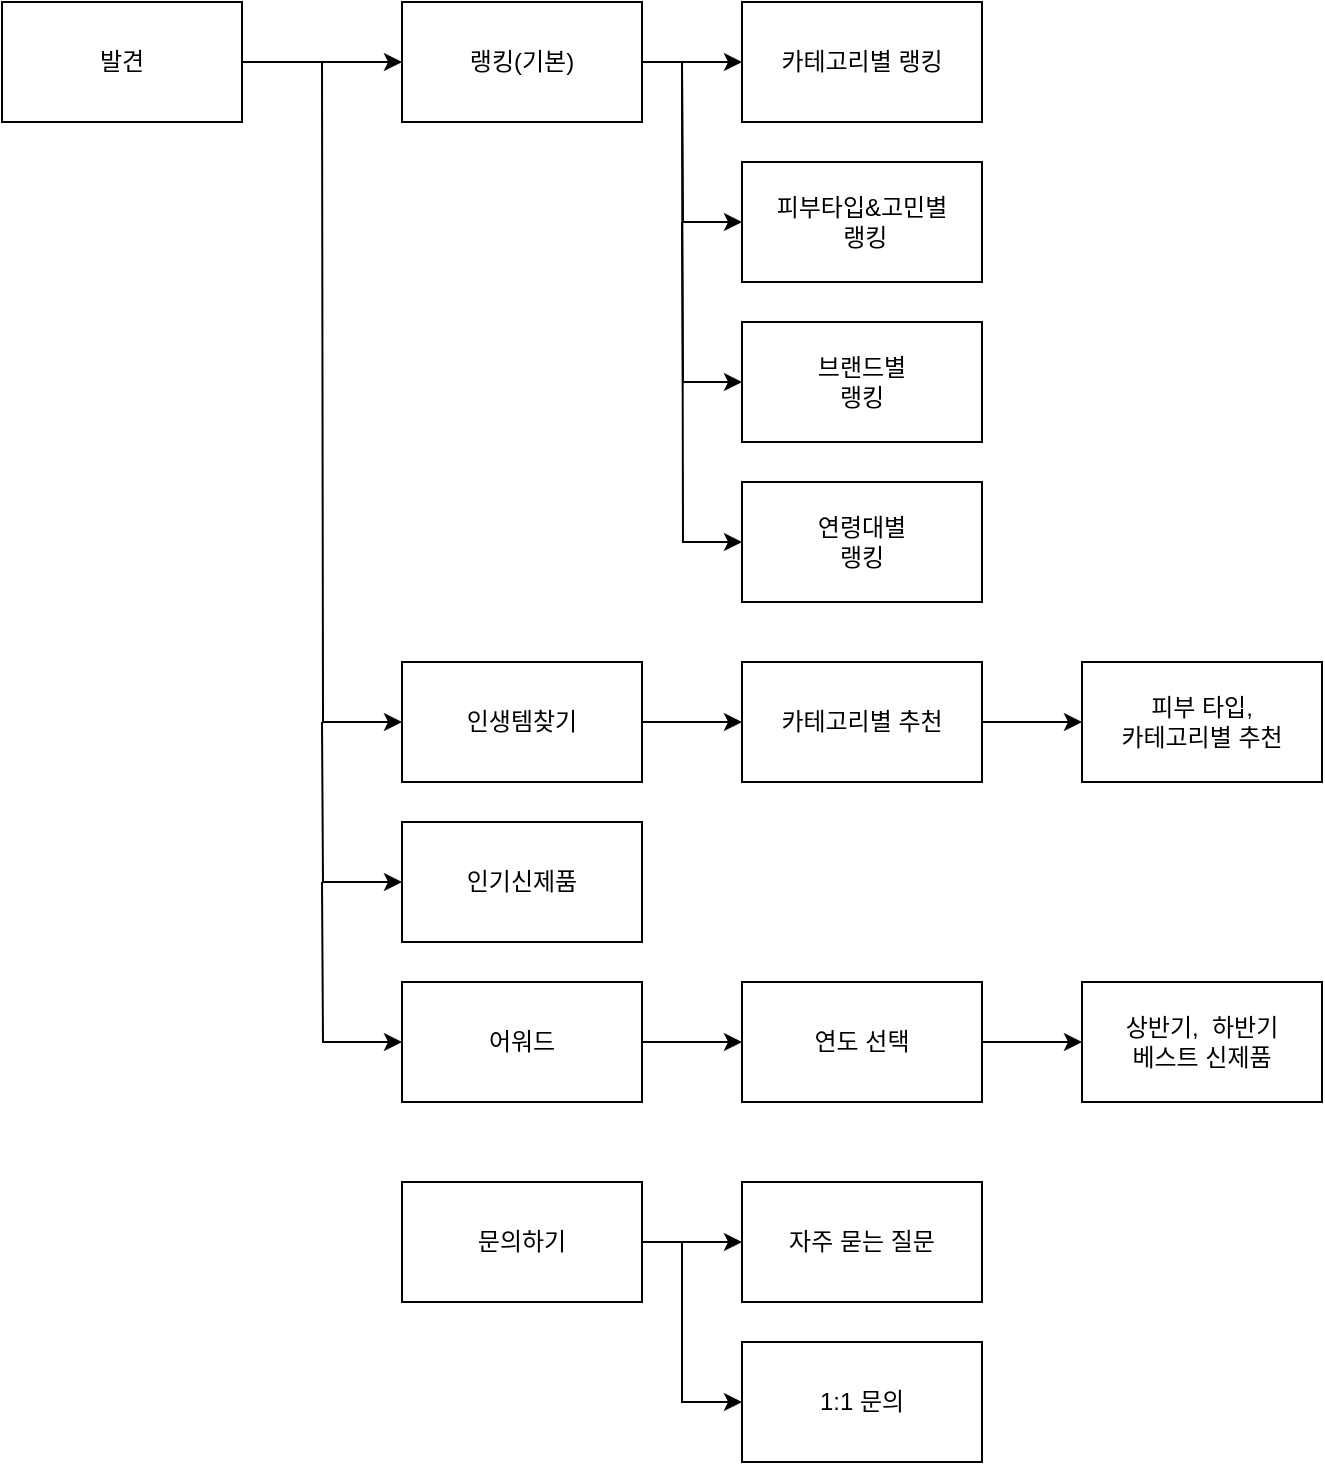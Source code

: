 <mxfile version="15.7.0" type="github"><diagram id="65SI7isC7bXJEZjfc8me" name="Page-1"><mxGraphModel dx="1422" dy="762" grid="1" gridSize="10" guides="1" tooltips="1" connect="1" arrows="1" fold="1" page="1" pageScale="1" pageWidth="850" pageHeight="1100" math="0" shadow="0"><root><mxCell id="0"/><mxCell id="1" parent="0"/><mxCell id="bNgL-ltM5u0S7NOTKJ_u-4" value="" style="edgeStyle=orthogonalEdgeStyle;rounded=0;orthogonalLoop=1;jettySize=auto;html=1;" edge="1" parent="1" source="bNgL-ltM5u0S7NOTKJ_u-1" target="bNgL-ltM5u0S7NOTKJ_u-3"><mxGeometry relative="1" as="geometry"/></mxCell><mxCell id="bNgL-ltM5u0S7NOTKJ_u-1" value="발견" style="rounded=0;whiteSpace=wrap;html=1;" vertex="1" parent="1"><mxGeometry x="40" y="40" width="120" height="60" as="geometry"/></mxCell><mxCell id="bNgL-ltM5u0S7NOTKJ_u-3" value="랭킹(기본)" style="rounded=0;whiteSpace=wrap;html=1;" vertex="1" parent="1"><mxGeometry x="240" y="40" width="120" height="60" as="geometry"/></mxCell><mxCell id="bNgL-ltM5u0S7NOTKJ_u-8" style="edgeStyle=orthogonalEdgeStyle;rounded=0;orthogonalLoop=1;jettySize=auto;html=1;exitX=0;exitY=0.5;exitDx=0;exitDy=0;endArrow=none;endFill=0;startArrow=classic;startFill=1;" edge="1" parent="1" source="bNgL-ltM5u0S7NOTKJ_u-5"><mxGeometry relative="1" as="geometry"><mxPoint x="200" y="70" as="targetPoint"/></mxGeometry></mxCell><mxCell id="bNgL-ltM5u0S7NOTKJ_u-37" value="" style="edgeStyle=orthogonalEdgeStyle;rounded=0;orthogonalLoop=1;jettySize=auto;html=1;startArrow=none;startFill=0;endArrow=classic;endFill=1;" edge="1" parent="1" source="bNgL-ltM5u0S7NOTKJ_u-5" target="bNgL-ltM5u0S7NOTKJ_u-36"><mxGeometry relative="1" as="geometry"/></mxCell><mxCell id="bNgL-ltM5u0S7NOTKJ_u-5" value="인생템찾기" style="rounded=0;whiteSpace=wrap;html=1;" vertex="1" parent="1"><mxGeometry x="240" y="370" width="120" height="60" as="geometry"/></mxCell><mxCell id="bNgL-ltM5u0S7NOTKJ_u-10" style="edgeStyle=orthogonalEdgeStyle;rounded=0;orthogonalLoop=1;jettySize=auto;html=1;exitX=0;exitY=0.5;exitDx=0;exitDy=0;startArrow=classic;startFill=1;endArrow=none;endFill=0;" edge="1" parent="1" source="bNgL-ltM5u0S7NOTKJ_u-9"><mxGeometry relative="1" as="geometry"><mxPoint x="200" y="400" as="targetPoint"/></mxGeometry></mxCell><mxCell id="bNgL-ltM5u0S7NOTKJ_u-9" value="인기신제품" style="rounded=0;whiteSpace=wrap;html=1;" vertex="1" parent="1"><mxGeometry x="240" y="450" width="120" height="60" as="geometry"/></mxCell><mxCell id="bNgL-ltM5u0S7NOTKJ_u-14" style="edgeStyle=orthogonalEdgeStyle;rounded=0;orthogonalLoop=1;jettySize=auto;html=1;exitX=0;exitY=0.5;exitDx=0;exitDy=0;startArrow=classic;startFill=1;endArrow=none;endFill=0;" edge="1" parent="1" source="bNgL-ltM5u0S7NOTKJ_u-13"><mxGeometry relative="1" as="geometry"><mxPoint x="200" y="480" as="targetPoint"/></mxGeometry></mxCell><mxCell id="bNgL-ltM5u0S7NOTKJ_u-50" value="" style="edgeStyle=orthogonalEdgeStyle;rounded=0;orthogonalLoop=1;jettySize=auto;html=1;startArrow=none;startFill=0;endArrow=classic;endFill=1;" edge="1" parent="1" source="bNgL-ltM5u0S7NOTKJ_u-13" target="bNgL-ltM5u0S7NOTKJ_u-49"><mxGeometry relative="1" as="geometry"/></mxCell><mxCell id="bNgL-ltM5u0S7NOTKJ_u-13" value="어워드" style="rounded=0;whiteSpace=wrap;html=1;" vertex="1" parent="1"><mxGeometry x="240" y="530" width="120" height="60" as="geometry"/></mxCell><mxCell id="bNgL-ltM5u0S7NOTKJ_u-18" style="edgeStyle=orthogonalEdgeStyle;rounded=0;orthogonalLoop=1;jettySize=auto;html=1;exitX=0;exitY=0.5;exitDx=0;exitDy=0;entryX=1;entryY=0.5;entryDx=0;entryDy=0;startArrow=classic;startFill=1;endArrow=none;endFill=0;" edge="1" parent="1" source="bNgL-ltM5u0S7NOTKJ_u-15" target="bNgL-ltM5u0S7NOTKJ_u-3"><mxGeometry relative="1" as="geometry"/></mxCell><mxCell id="bNgL-ltM5u0S7NOTKJ_u-15" value="카테고리별 랭킹" style="rounded=0;whiteSpace=wrap;html=1;" vertex="1" parent="1"><mxGeometry x="410" y="40" width="120" height="60" as="geometry"/></mxCell><mxCell id="bNgL-ltM5u0S7NOTKJ_u-20" style="edgeStyle=orthogonalEdgeStyle;rounded=0;orthogonalLoop=1;jettySize=auto;html=1;exitX=0;exitY=0.5;exitDx=0;exitDy=0;startArrow=classic;startFill=1;endArrow=none;endFill=0;" edge="1" parent="1" source="bNgL-ltM5u0S7NOTKJ_u-19"><mxGeometry relative="1" as="geometry"><mxPoint x="380" y="70" as="targetPoint"/></mxGeometry></mxCell><mxCell id="bNgL-ltM5u0S7NOTKJ_u-19" value="피부타입&amp;amp;고민별&lt;br&gt;&amp;nbsp;랭킹" style="rounded=0;whiteSpace=wrap;html=1;" vertex="1" parent="1"><mxGeometry x="410" y="120" width="120" height="60" as="geometry"/></mxCell><mxCell id="bNgL-ltM5u0S7NOTKJ_u-25" style="edgeStyle=orthogonalEdgeStyle;rounded=0;orthogonalLoop=1;jettySize=auto;html=1;exitX=0;exitY=0.5;exitDx=0;exitDy=0;startArrow=classic;startFill=1;endArrow=none;endFill=0;" edge="1" parent="1" source="bNgL-ltM5u0S7NOTKJ_u-21"><mxGeometry relative="1" as="geometry"><mxPoint x="380" y="150" as="targetPoint"/></mxGeometry></mxCell><mxCell id="bNgL-ltM5u0S7NOTKJ_u-21" value="브랜드별&lt;br&gt;랭킹" style="rounded=0;whiteSpace=wrap;html=1;" vertex="1" parent="1"><mxGeometry x="410" y="200" width="120" height="60" as="geometry"/></mxCell><mxCell id="bNgL-ltM5u0S7NOTKJ_u-26" style="edgeStyle=orthogonalEdgeStyle;rounded=0;orthogonalLoop=1;jettySize=auto;html=1;exitX=0;exitY=0.5;exitDx=0;exitDy=0;startArrow=classic;startFill=1;endArrow=none;endFill=0;" edge="1" parent="1" source="bNgL-ltM5u0S7NOTKJ_u-22"><mxGeometry relative="1" as="geometry"><mxPoint x="380" y="70" as="targetPoint"/></mxGeometry></mxCell><mxCell id="bNgL-ltM5u0S7NOTKJ_u-22" value="연령대별&lt;br&gt;랭킹" style="rounded=0;whiteSpace=wrap;html=1;" vertex="1" parent="1"><mxGeometry x="410" y="280" width="120" height="60" as="geometry"/></mxCell><mxCell id="bNgL-ltM5u0S7NOTKJ_u-40" value="" style="edgeStyle=orthogonalEdgeStyle;rounded=0;orthogonalLoop=1;jettySize=auto;html=1;startArrow=none;startFill=0;endArrow=classic;endFill=1;" edge="1" parent="1" source="bNgL-ltM5u0S7NOTKJ_u-36" target="bNgL-ltM5u0S7NOTKJ_u-39"><mxGeometry relative="1" as="geometry"/></mxCell><mxCell id="bNgL-ltM5u0S7NOTKJ_u-36" value="카테고리별 추천" style="rounded=0;whiteSpace=wrap;html=1;" vertex="1" parent="1"><mxGeometry x="410" y="370" width="120" height="60" as="geometry"/></mxCell><mxCell id="bNgL-ltM5u0S7NOTKJ_u-39" value="피부 타입, &lt;br&gt;카테고리별 추천" style="rounded=0;whiteSpace=wrap;html=1;" vertex="1" parent="1"><mxGeometry x="580" y="370" width="120" height="60" as="geometry"/></mxCell><mxCell id="bNgL-ltM5u0S7NOTKJ_u-52" value="" style="edgeStyle=orthogonalEdgeStyle;rounded=0;orthogonalLoop=1;jettySize=auto;html=1;startArrow=none;startFill=0;endArrow=classic;endFill=1;" edge="1" parent="1" source="bNgL-ltM5u0S7NOTKJ_u-49" target="bNgL-ltM5u0S7NOTKJ_u-51"><mxGeometry relative="1" as="geometry"/></mxCell><mxCell id="bNgL-ltM5u0S7NOTKJ_u-49" value="연도 선택" style="rounded=0;whiteSpace=wrap;html=1;" vertex="1" parent="1"><mxGeometry x="410" y="530" width="120" height="60" as="geometry"/></mxCell><mxCell id="bNgL-ltM5u0S7NOTKJ_u-51" value="상반기,&amp;nbsp; 하반기 &lt;br&gt;베스트 신제품" style="rounded=0;whiteSpace=wrap;html=1;" vertex="1" parent="1"><mxGeometry x="580" y="530" width="120" height="60" as="geometry"/></mxCell><mxCell id="bNgL-ltM5u0S7NOTKJ_u-55" value="" style="edgeStyle=orthogonalEdgeStyle;rounded=0;orthogonalLoop=1;jettySize=auto;html=1;startArrow=none;startFill=0;endArrow=classic;endFill=1;" edge="1" parent="1" source="bNgL-ltM5u0S7NOTKJ_u-53" target="bNgL-ltM5u0S7NOTKJ_u-54"><mxGeometry relative="1" as="geometry"/></mxCell><mxCell id="bNgL-ltM5u0S7NOTKJ_u-53" value="문의하기" style="rounded=0;whiteSpace=wrap;html=1;" vertex="1" parent="1"><mxGeometry x="240" y="630" width="120" height="60" as="geometry"/></mxCell><mxCell id="bNgL-ltM5u0S7NOTKJ_u-54" value="자주 묻는 질문" style="rounded=0;whiteSpace=wrap;html=1;" vertex="1" parent="1"><mxGeometry x="410" y="630" width="120" height="60" as="geometry"/></mxCell><mxCell id="bNgL-ltM5u0S7NOTKJ_u-57" style="edgeStyle=orthogonalEdgeStyle;rounded=0;orthogonalLoop=1;jettySize=auto;html=1;exitX=0;exitY=0.5;exitDx=0;exitDy=0;startArrow=classic;startFill=1;endArrow=none;endFill=0;" edge="1" parent="1" source="bNgL-ltM5u0S7NOTKJ_u-56"><mxGeometry relative="1" as="geometry"><mxPoint x="390" y="660" as="targetPoint"/><Array as="points"><mxPoint x="380" y="740"/><mxPoint x="380" y="660"/></Array></mxGeometry></mxCell><mxCell id="bNgL-ltM5u0S7NOTKJ_u-56" value="1:1 문의" style="rounded=0;whiteSpace=wrap;html=1;" vertex="1" parent="1"><mxGeometry x="410" y="710" width="120" height="60" as="geometry"/></mxCell></root></mxGraphModel></diagram></mxfile>
